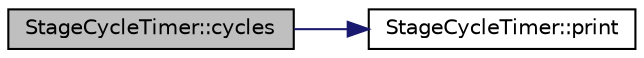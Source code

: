digraph "StageCycleTimer::cycles"
{
 // INTERACTIVE_SVG=YES
  edge [fontname="Helvetica",fontsize="10",labelfontname="Helvetica",labelfontsize="10"];
  node [fontname="Helvetica",fontsize="10",shape=record];
  rankdir="LR";
  Node1 [label="StageCycleTimer::cycles",height=0.2,width=0.4,color="black", fillcolor="grey75", style="filled", fontcolor="black"];
  Node1 -> Node2 [color="midnightblue",fontsize="10",style="solid",fontname="Helvetica"];
  Node2 [label="StageCycleTimer::print",height=0.2,width=0.4,color="black", fillcolor="white", style="filled",URL="$dd/d66/class_stage_cycle_timer.html#a842c60a8f16afcbf0015875889d135d3"];
}
